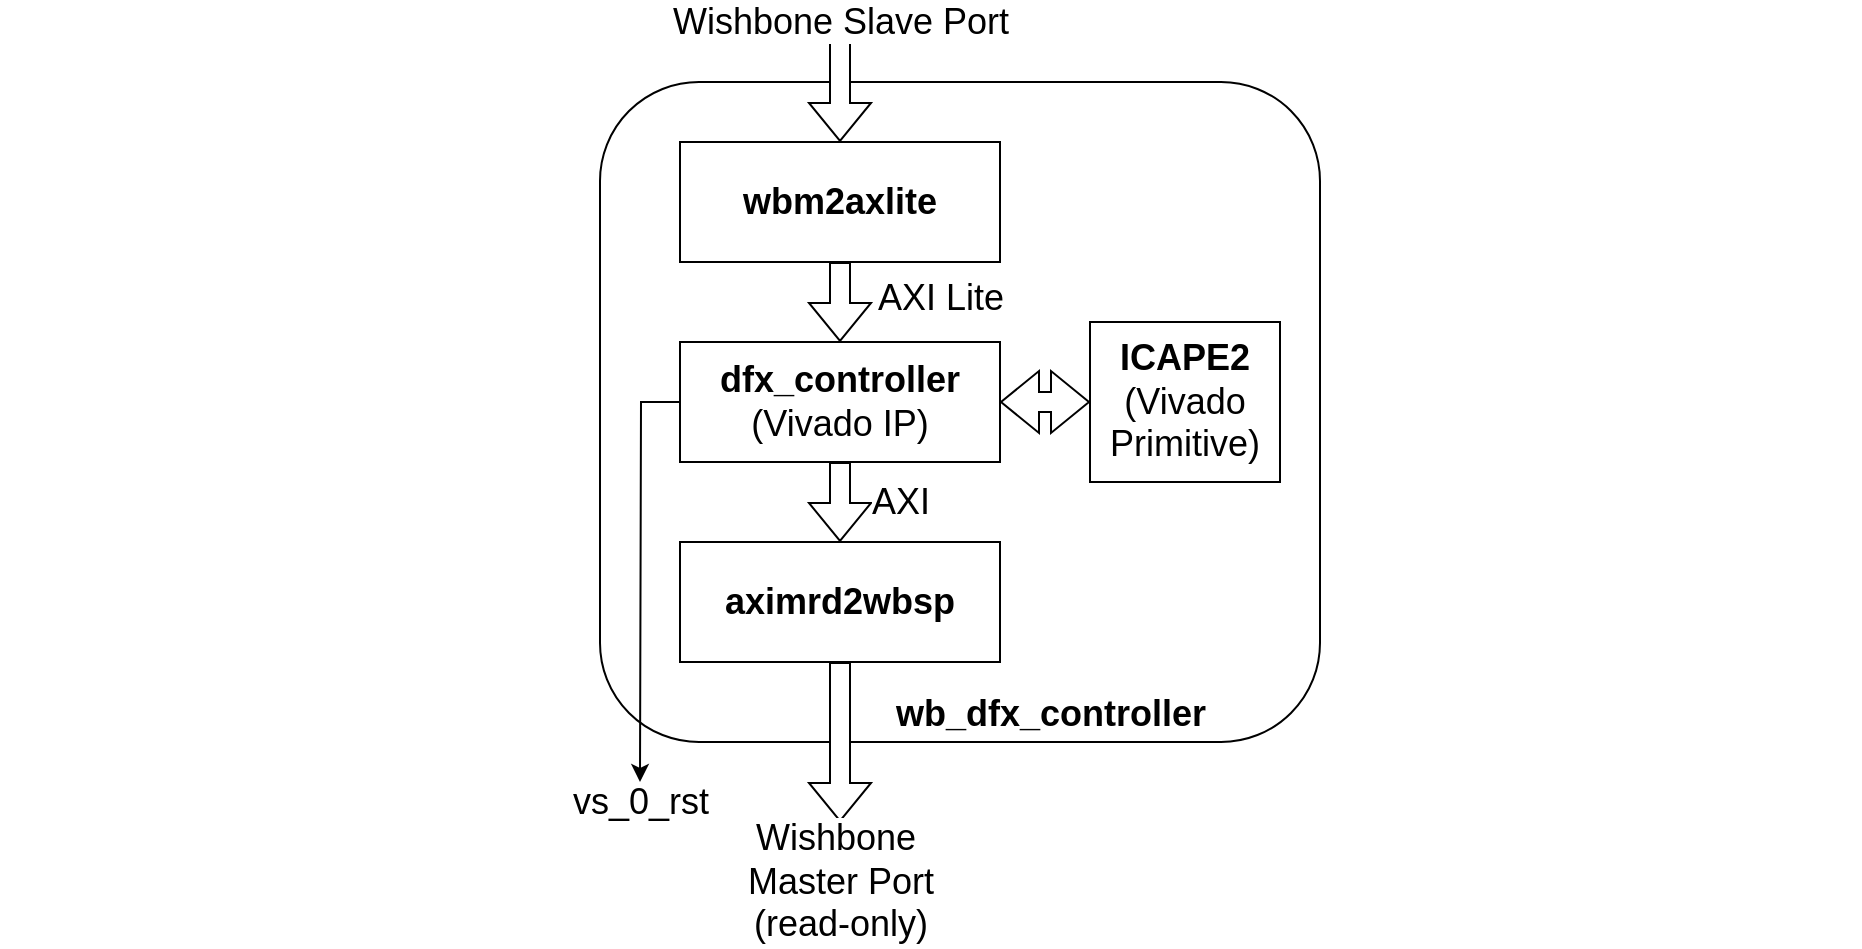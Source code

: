 <mxfile version="24.7.17">
  <diagram name="Page-1" id="1s0JQ3BfCGlcH6EFeFgW">
    <mxGraphModel dx="2920" dy="1343" grid="1" gridSize="10" guides="1" tooltips="1" connect="1" arrows="1" fold="1" page="1" pageScale="1" pageWidth="850" pageHeight="1100" math="0" shadow="0">
      <root>
        <mxCell id="0" />
        <mxCell id="1" parent="0" />
        <mxCell id="MI0fYiqhwLS8Kx_8JPlE-1" value="" style="rounded=0;whiteSpace=wrap;html=1;strokeColor=none;" parent="1" vertex="1">
          <mxGeometry x="-120" y="190" width="930" height="60" as="geometry" />
        </mxCell>
        <mxCell id="rNiKUaHW7VqTamMN0eGQ-17" value="&lt;b&gt;wb_dfx_controller&lt;/b&gt;&amp;nbsp; &amp;nbsp; &amp;nbsp; &amp;nbsp; &amp;nbsp; &amp;nbsp;" style="rounded=1;whiteSpace=wrap;html=1;fontSize=18;verticalAlign=bottom;align=right;" parent="1" vertex="1">
          <mxGeometry x="180" y="70" width="360" height="330" as="geometry" />
        </mxCell>
        <mxCell id="rNiKUaHW7VqTamMN0eGQ-1" value="&lt;b style=&quot;font-size: 18px;&quot;&gt;dfx_controller&lt;/b&gt;&lt;div style=&quot;font-size: 18px;&quot;&gt;(Vivado IP)&lt;/div&gt;" style="rounded=0;whiteSpace=wrap;html=1;fontSize=18;" parent="1" vertex="1">
          <mxGeometry x="220" y="200" width="160" height="60" as="geometry" />
        </mxCell>
        <mxCell id="rNiKUaHW7VqTamMN0eGQ-2" value="&lt;b style=&quot;font-size: 18px;&quot;&gt;wbm2axlite&lt;/b&gt;" style="rounded=0;whiteSpace=wrap;html=1;fontSize=18;" parent="1" vertex="1">
          <mxGeometry x="220" y="100" width="160" height="60" as="geometry" />
        </mxCell>
        <mxCell id="rNiKUaHW7VqTamMN0eGQ-3" value="&lt;b style=&quot;font-size: 18px;&quot;&gt;ICAPE2&lt;/b&gt;&lt;div style=&quot;font-size: 18px;&quot;&gt;(Vivado Primitive)&lt;/div&gt;" style="rounded=0;whiteSpace=wrap;html=1;fontSize=18;" parent="1" vertex="1">
          <mxGeometry x="425" y="190" width="95" height="80" as="geometry" />
        </mxCell>
        <mxCell id="rNiKUaHW7VqTamMN0eGQ-4" value="aximrd2wbsp" style="rounded=0;whiteSpace=wrap;html=1;fontStyle=1;fontSize=18;" parent="1" vertex="1">
          <mxGeometry x="220" y="300" width="160" height="60" as="geometry" />
        </mxCell>
        <mxCell id="rNiKUaHW7VqTamMN0eGQ-5" value="Wishbone Slave Port" style="shape=flexArrow;endArrow=classic;html=1;rounded=0;fontSize=18;fillColor=default;" parent="1" target="rNiKUaHW7VqTamMN0eGQ-2" edge="1">
          <mxGeometry x="-1" y="-10" width="50" height="50" relative="1" as="geometry">
            <mxPoint x="300" y="50" as="sourcePoint" />
            <mxPoint x="340" y="-30" as="targetPoint" />
            <mxPoint x="10" y="-10" as="offset" />
          </mxGeometry>
        </mxCell>
        <mxCell id="rNiKUaHW7VqTamMN0eGQ-7" value="Wishbone&amp;nbsp;&lt;div&gt;Master Port&lt;/div&gt;&lt;div&gt;(read-only)&lt;/div&gt;" style="shape=flexArrow;endArrow=classic;html=1;rounded=0;fontSize=18;fillColor=default;" parent="1" source="rNiKUaHW7VqTamMN0eGQ-4" edge="1">
          <mxGeometry x="1" y="30" width="50" height="50" relative="1" as="geometry">
            <mxPoint x="360" y="560" as="sourcePoint" />
            <mxPoint x="300" y="440" as="targetPoint" />
            <mxPoint x="-30" y="30" as="offset" />
          </mxGeometry>
        </mxCell>
        <mxCell id="rNiKUaHW7VqTamMN0eGQ-8" value="" style="shape=flexArrow;endArrow=classic;html=1;rounded=0;" parent="1" source="rNiKUaHW7VqTamMN0eGQ-2" target="rNiKUaHW7VqTamMN0eGQ-1" edge="1">
          <mxGeometry width="50" height="50" relative="1" as="geometry">
            <mxPoint x="500" y="490" as="sourcePoint" />
            <mxPoint x="550" y="440" as="targetPoint" />
          </mxGeometry>
        </mxCell>
        <mxCell id="rNiKUaHW7VqTamMN0eGQ-12" value="AXI Lite" style="edgeLabel;html=1;align=center;verticalAlign=middle;resizable=0;points=[];fontSize=18;" parent="rNiKUaHW7VqTamMN0eGQ-8" vertex="1" connectable="0">
          <mxGeometry x="-0.093" y="3" relative="1" as="geometry">
            <mxPoint x="47" as="offset" />
          </mxGeometry>
        </mxCell>
        <mxCell id="rNiKUaHW7VqTamMN0eGQ-10" value="" style="shape=flexArrow;endArrow=classic;startArrow=classic;html=1;rounded=0;" parent="1" source="rNiKUaHW7VqTamMN0eGQ-1" target="rNiKUaHW7VqTamMN0eGQ-3" edge="1">
          <mxGeometry width="100" height="100" relative="1" as="geometry">
            <mxPoint x="490" y="470" as="sourcePoint" />
            <mxPoint x="590" y="370" as="targetPoint" />
          </mxGeometry>
        </mxCell>
        <mxCell id="rNiKUaHW7VqTamMN0eGQ-11" value="vs_0_rst" style="endArrow=classic;html=1;rounded=0;exitX=0;exitY=0.5;exitDx=0;exitDy=0;edgeStyle=orthogonalEdgeStyle;fontSize=18;" parent="1" source="rNiKUaHW7VqTamMN0eGQ-1" edge="1">
          <mxGeometry x="1" y="10" width="50" height="50" relative="1" as="geometry">
            <mxPoint x="170" y="480" as="sourcePoint" />
            <mxPoint x="200" y="420" as="targetPoint" />
            <mxPoint x="-10" y="10" as="offset" />
          </mxGeometry>
        </mxCell>
        <mxCell id="rNiKUaHW7VqTamMN0eGQ-14" value="&lt;font style=&quot;font-size: 18px;&quot;&gt;AXI&lt;/font&gt;" style="shape=flexArrow;endArrow=classic;html=1;rounded=0;" parent="1" source="rNiKUaHW7VqTamMN0eGQ-1" target="rNiKUaHW7VqTamMN0eGQ-4" edge="1">
          <mxGeometry y="30" width="50" height="50" relative="1" as="geometry">
            <mxPoint x="410" y="360" as="sourcePoint" />
            <mxPoint x="460" y="310" as="targetPoint" />
            <mxPoint as="offset" />
          </mxGeometry>
        </mxCell>
      </root>
    </mxGraphModel>
  </diagram>
</mxfile>

